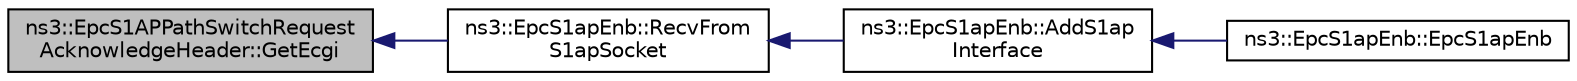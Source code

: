 digraph "ns3::EpcS1APPathSwitchRequestAcknowledgeHeader::GetEcgi"
{
  edge [fontname="Helvetica",fontsize="10",labelfontname="Helvetica",labelfontsize="10"];
  node [fontname="Helvetica",fontsize="10",shape=record];
  rankdir="LR";
  Node1 [label="ns3::EpcS1APPathSwitchRequest\lAcknowledgeHeader::GetEcgi",height=0.2,width=0.4,color="black", fillcolor="grey75", style="filled", fontcolor="black"];
  Node1 -> Node2 [dir="back",color="midnightblue",fontsize="10",style="solid"];
  Node2 [label="ns3::EpcS1apEnb::RecvFrom\lS1apSocket",height=0.2,width=0.4,color="black", fillcolor="white", style="filled",URL="$db/d92/classns3_1_1EpcS1apEnb.html#a75238a3f98ccb5cf21f28c0cda8d68e6"];
  Node2 -> Node3 [dir="back",color="midnightblue",fontsize="10",style="solid"];
  Node3 [label="ns3::EpcS1apEnb::AddS1ap\lInterface",height=0.2,width=0.4,color="black", fillcolor="white", style="filled",URL="$db/d92/classns3_1_1EpcS1apEnb.html#ac04aee5e05a6a762073de25c21dff263"];
  Node3 -> Node4 [dir="back",color="midnightblue",fontsize="10",style="solid"];
  Node4 [label="ns3::EpcS1apEnb::EpcS1apEnb",height=0.2,width=0.4,color="black", fillcolor="white", style="filled",URL="$db/d92/classns3_1_1EpcS1apEnb.html#aaa786c9859799772cfbc97dac04376dd"];
}
